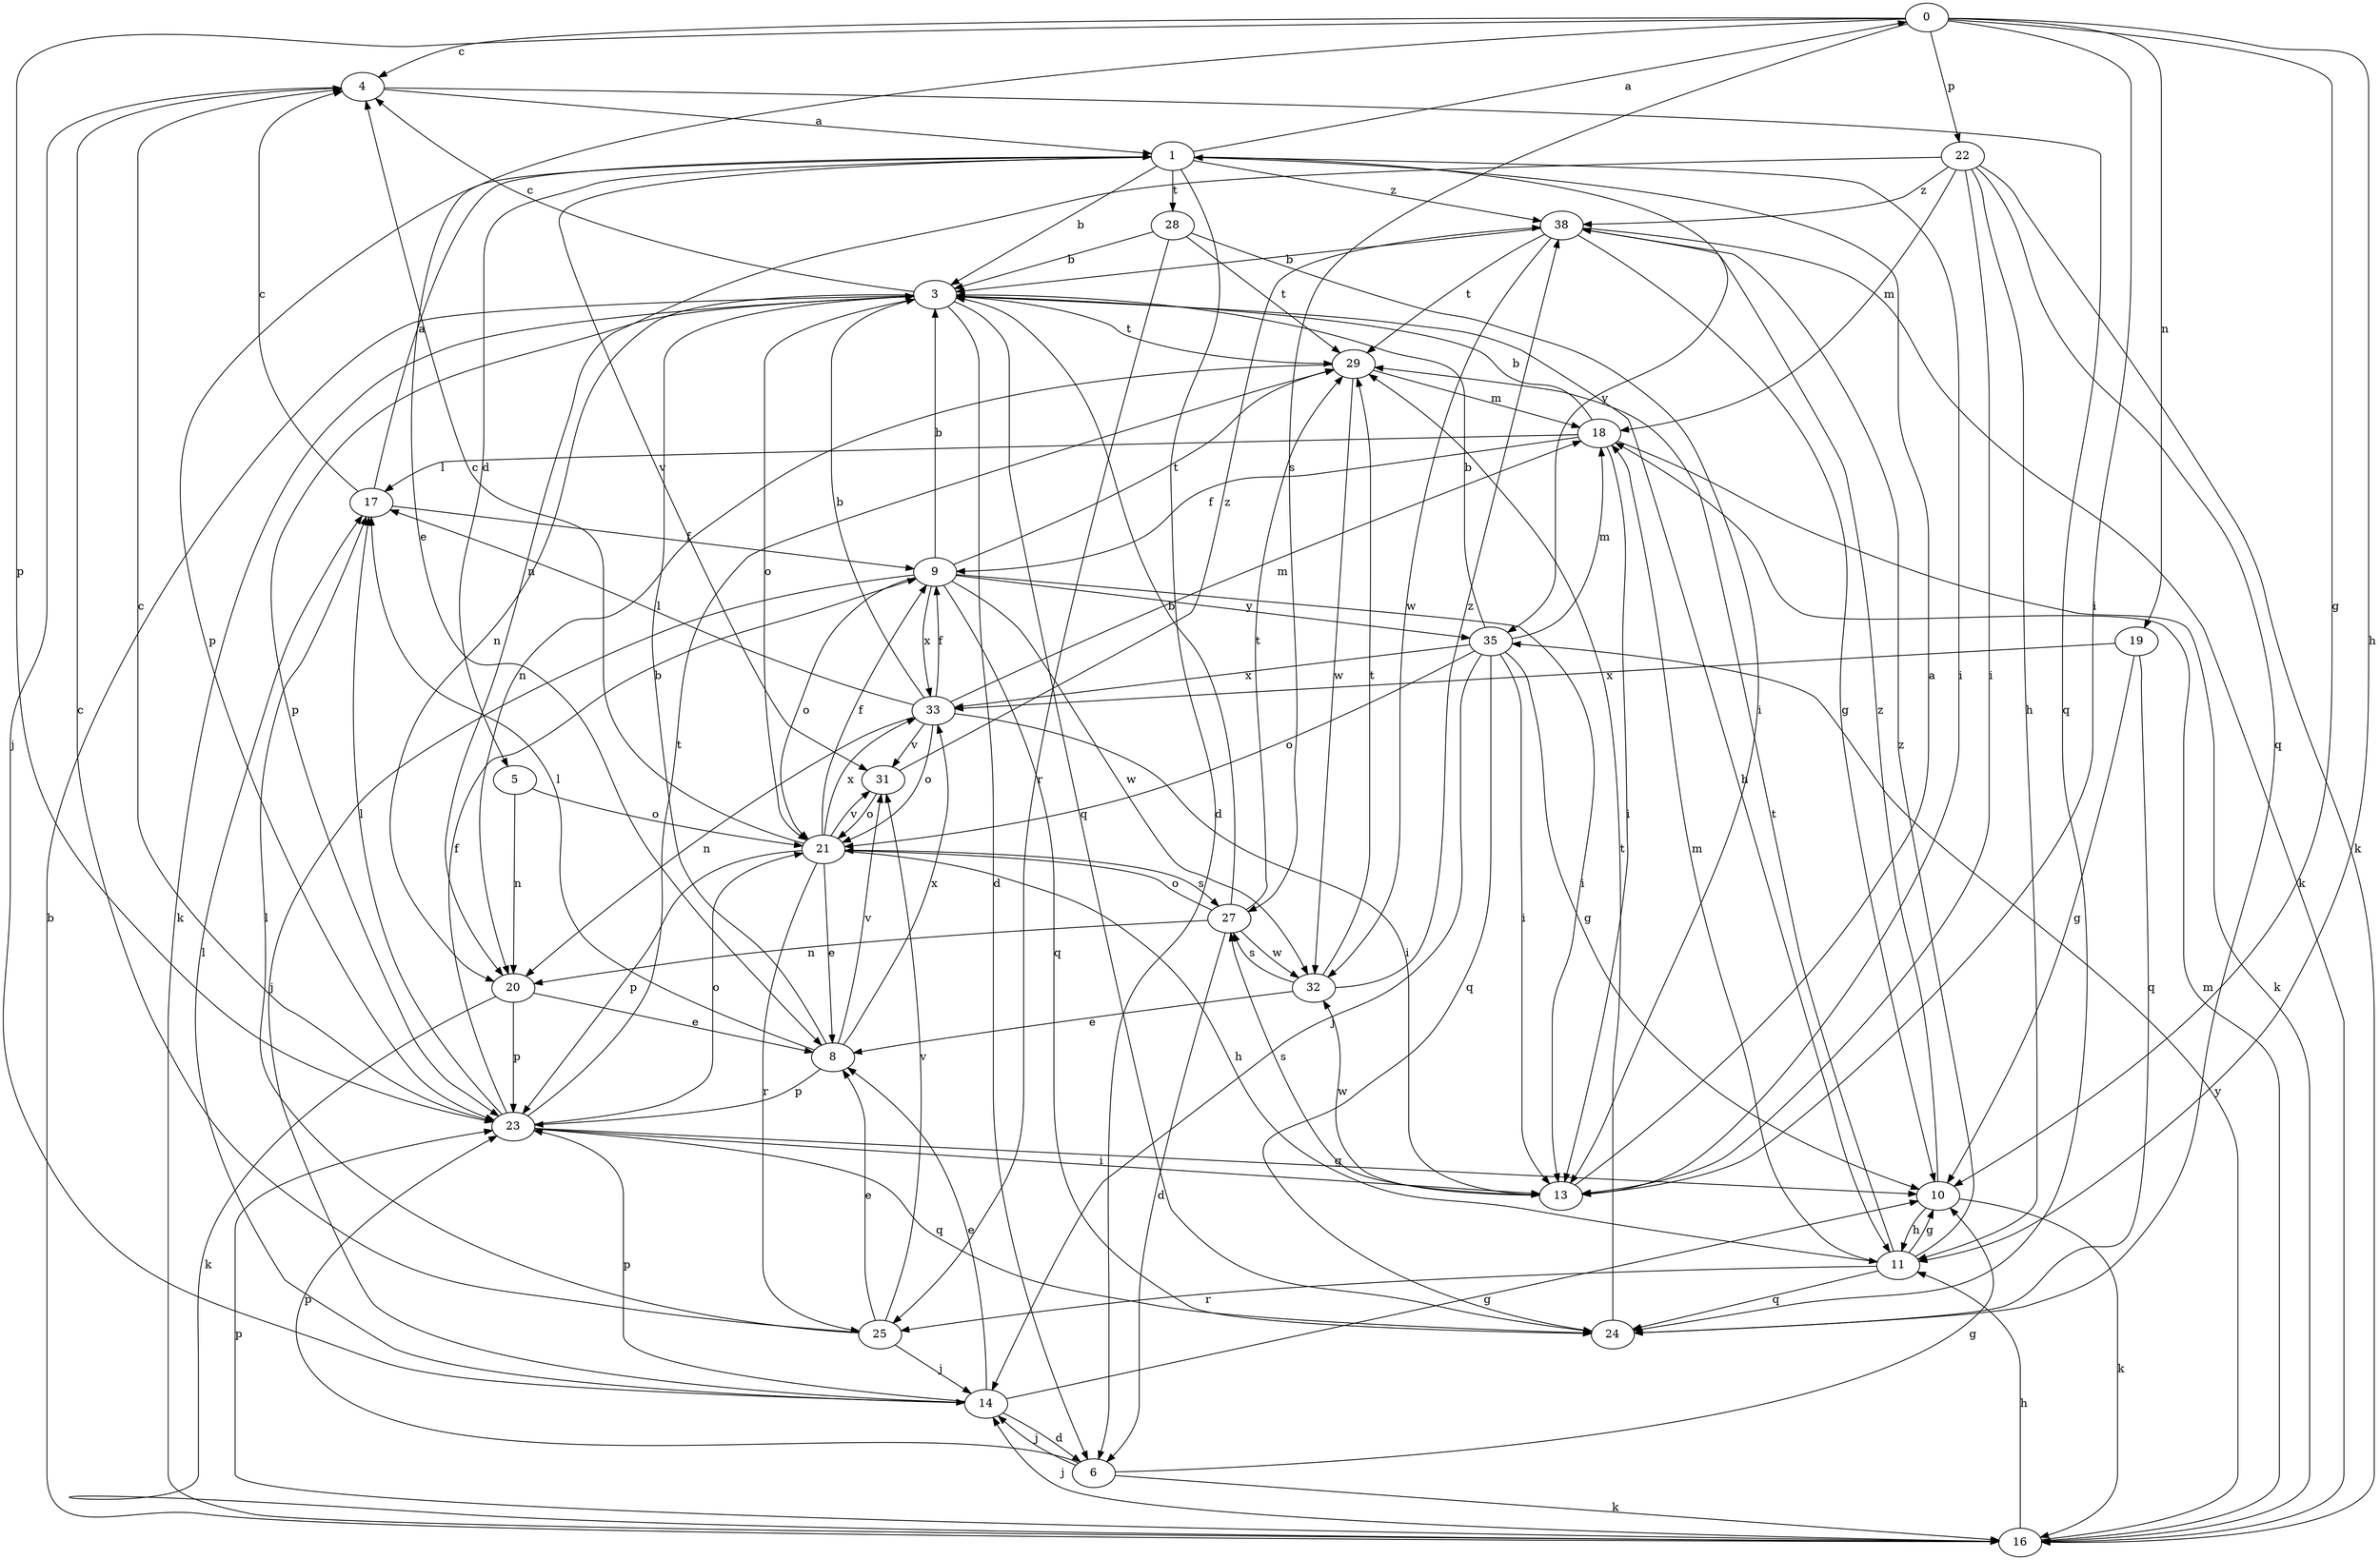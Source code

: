 strict digraph  {
0;
1;
3;
4;
5;
6;
8;
9;
10;
11;
13;
14;
16;
17;
18;
19;
20;
21;
22;
23;
24;
25;
27;
28;
29;
31;
32;
33;
35;
38;
0 -> 4  [label=c];
0 -> 8  [label=e];
0 -> 10  [label=g];
0 -> 11  [label=h];
0 -> 13  [label=i];
0 -> 19  [label=n];
0 -> 22  [label=p];
0 -> 23  [label=p];
0 -> 27  [label=s];
1 -> 0  [label=a];
1 -> 3  [label=b];
1 -> 5  [label=d];
1 -> 6  [label=d];
1 -> 13  [label=i];
1 -> 23  [label=p];
1 -> 28  [label=t];
1 -> 31  [label=v];
1 -> 35  [label=y];
1 -> 38  [label=z];
3 -> 4  [label=c];
3 -> 6  [label=d];
3 -> 11  [label=h];
3 -> 16  [label=k];
3 -> 20  [label=n];
3 -> 21  [label=o];
3 -> 23  [label=p];
3 -> 24  [label=q];
3 -> 29  [label=t];
4 -> 1  [label=a];
4 -> 14  [label=j];
4 -> 24  [label=q];
5 -> 20  [label=n];
5 -> 21  [label=o];
6 -> 10  [label=g];
6 -> 14  [label=j];
6 -> 16  [label=k];
6 -> 23  [label=p];
8 -> 3  [label=b];
8 -> 17  [label=l];
8 -> 23  [label=p];
8 -> 31  [label=v];
8 -> 33  [label=x];
9 -> 3  [label=b];
9 -> 13  [label=i];
9 -> 14  [label=j];
9 -> 21  [label=o];
9 -> 24  [label=q];
9 -> 29  [label=t];
9 -> 32  [label=w];
9 -> 33  [label=x];
9 -> 35  [label=y];
10 -> 11  [label=h];
10 -> 16  [label=k];
10 -> 38  [label=z];
11 -> 10  [label=g];
11 -> 18  [label=m];
11 -> 24  [label=q];
11 -> 25  [label=r];
11 -> 29  [label=t];
11 -> 38  [label=z];
13 -> 1  [label=a];
13 -> 27  [label=s];
13 -> 32  [label=w];
14 -> 6  [label=d];
14 -> 8  [label=e];
14 -> 10  [label=g];
14 -> 17  [label=l];
14 -> 23  [label=p];
16 -> 3  [label=b];
16 -> 11  [label=h];
16 -> 14  [label=j];
16 -> 18  [label=m];
16 -> 23  [label=p];
16 -> 35  [label=y];
17 -> 1  [label=a];
17 -> 4  [label=c];
17 -> 9  [label=f];
18 -> 3  [label=b];
18 -> 9  [label=f];
18 -> 13  [label=i];
18 -> 16  [label=k];
18 -> 17  [label=l];
19 -> 10  [label=g];
19 -> 24  [label=q];
19 -> 33  [label=x];
20 -> 8  [label=e];
20 -> 16  [label=k];
20 -> 23  [label=p];
21 -> 4  [label=c];
21 -> 8  [label=e];
21 -> 9  [label=f];
21 -> 11  [label=h];
21 -> 23  [label=p];
21 -> 25  [label=r];
21 -> 27  [label=s];
21 -> 31  [label=v];
21 -> 33  [label=x];
22 -> 11  [label=h];
22 -> 13  [label=i];
22 -> 16  [label=k];
22 -> 18  [label=m];
22 -> 20  [label=n];
22 -> 24  [label=q];
22 -> 38  [label=z];
23 -> 4  [label=c];
23 -> 9  [label=f];
23 -> 10  [label=g];
23 -> 13  [label=i];
23 -> 17  [label=l];
23 -> 21  [label=o];
23 -> 24  [label=q];
23 -> 29  [label=t];
24 -> 29  [label=t];
25 -> 4  [label=c];
25 -> 8  [label=e];
25 -> 14  [label=j];
25 -> 17  [label=l];
25 -> 31  [label=v];
27 -> 3  [label=b];
27 -> 6  [label=d];
27 -> 20  [label=n];
27 -> 21  [label=o];
27 -> 29  [label=t];
27 -> 32  [label=w];
28 -> 3  [label=b];
28 -> 13  [label=i];
28 -> 25  [label=r];
28 -> 29  [label=t];
29 -> 18  [label=m];
29 -> 20  [label=n];
29 -> 32  [label=w];
31 -> 21  [label=o];
31 -> 38  [label=z];
32 -> 8  [label=e];
32 -> 27  [label=s];
32 -> 29  [label=t];
32 -> 38  [label=z];
33 -> 3  [label=b];
33 -> 9  [label=f];
33 -> 13  [label=i];
33 -> 17  [label=l];
33 -> 18  [label=m];
33 -> 20  [label=n];
33 -> 21  [label=o];
33 -> 31  [label=v];
35 -> 3  [label=b];
35 -> 10  [label=g];
35 -> 13  [label=i];
35 -> 14  [label=j];
35 -> 18  [label=m];
35 -> 21  [label=o];
35 -> 24  [label=q];
35 -> 33  [label=x];
38 -> 3  [label=b];
38 -> 10  [label=g];
38 -> 16  [label=k];
38 -> 29  [label=t];
38 -> 32  [label=w];
}
